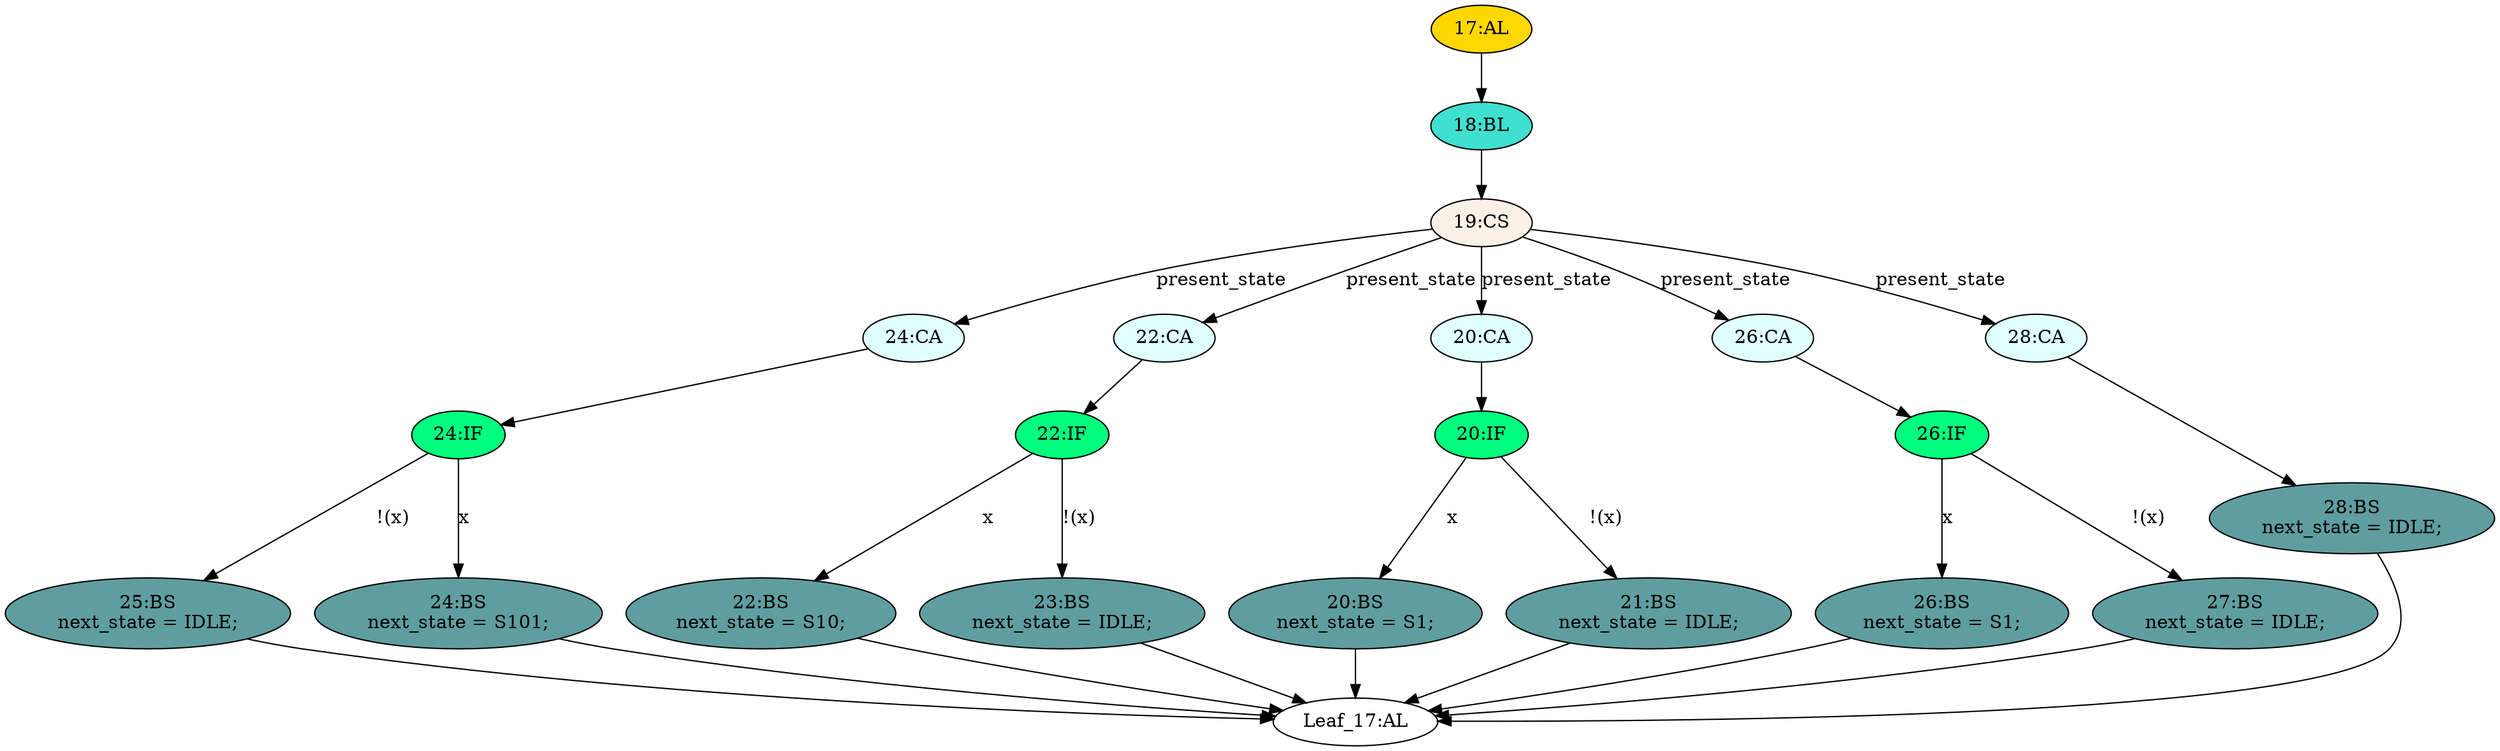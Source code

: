 strict digraph "" {
	node [label="\N"];
	"17:AL"	[ast="<pyverilog.vparser.ast.Always object at 0x7f18fdedf450>",
		clk_sens=False,
		fillcolor=gold,
		label="17:AL",
		sens="['present_state', 'x']",
		statements="[]",
		style=filled,
		typ=Always,
		use_var="['x', 'present_state']"];
	"18:BL"	[ast="<pyverilog.vparser.ast.Block object at 0x7f18fd7a4490>",
		fillcolor=turquoise,
		label="18:BL",
		statements="[]",
		style=filled,
		typ=Block];
	"17:AL" -> "18:BL"	[cond="[]",
		lineno=None];
	"24:CA"	[ast="<pyverilog.vparser.ast.Case object at 0x7f18fd7b4390>",
		fillcolor=lightcyan,
		label="24:CA",
		statements="[]",
		style=filled,
		typ=Case];
	"24:IF"	[ast="<pyverilog.vparser.ast.IfStatement object at 0x7f18fd7b4410>",
		fillcolor=springgreen,
		label="24:IF",
		statements="[]",
		style=filled,
		typ=IfStatement];
	"24:CA" -> "24:IF"	[cond="[]",
		lineno=None];
	"19:CS"	[ast="<pyverilog.vparser.ast.CaseStatement object at 0x7f18fd7a44d0>",
		fillcolor=linen,
		label="19:CS",
		statements="[]",
		style=filled,
		typ=CaseStatement];
	"18:BL" -> "19:CS"	[cond="[]",
		lineno=None];
	"25:BS"	[ast="<pyverilog.vparser.ast.BlockingSubstitution object at 0x7f18fd7b4450>",
		fillcolor=cadetblue,
		label="25:BS
next_state = IDLE;",
		statements="[<pyverilog.vparser.ast.BlockingSubstitution object at 0x7f18fd7b4450>]",
		style=filled,
		typ=BlockingSubstitution];
	"24:IF" -> "25:BS"	[cond="['x']",
		label="!(x)",
		lineno=24];
	"24:BS"	[ast="<pyverilog.vparser.ast.BlockingSubstitution object at 0x7f18fd7b4590>",
		fillcolor=cadetblue,
		label="24:BS
next_state = S101;",
		statements="[<pyverilog.vparser.ast.BlockingSubstitution object at 0x7f18fd7b4590>]",
		style=filled,
		typ=BlockingSubstitution];
	"24:IF" -> "24:BS"	[cond="['x']",
		label=x,
		lineno=24];
	"22:BS"	[ast="<pyverilog.vparser.ast.BlockingSubstitution object at 0x7f18fd7b4210>",
		fillcolor=cadetblue,
		label="22:BS
next_state = S10;",
		statements="[<pyverilog.vparser.ast.BlockingSubstitution object at 0x7f18fd7b4210>]",
		style=filled,
		typ=BlockingSubstitution];
	"Leaf_17:AL"	[def_var="['next_state']",
		label="Leaf_17:AL"];
	"22:BS" -> "Leaf_17:AL"	[cond="[]",
		lineno=None];
	"20:BS"	[ast="<pyverilog.vparser.ast.BlockingSubstitution object at 0x7f18fd7a4e50>",
		fillcolor=cadetblue,
		label="20:BS
next_state = S1;",
		statements="[<pyverilog.vparser.ast.BlockingSubstitution object at 0x7f18fd7a4e50>]",
		style=filled,
		typ=BlockingSubstitution];
	"20:BS" -> "Leaf_17:AL"	[cond="[]",
		lineno=None];
	"21:BS"	[ast="<pyverilog.vparser.ast.BlockingSubstitution object at 0x7f18fd7a4c90>",
		fillcolor=cadetblue,
		label="21:BS
next_state = IDLE;",
		statements="[<pyverilog.vparser.ast.BlockingSubstitution object at 0x7f18fd7a4c90>]",
		style=filled,
		typ=BlockingSubstitution];
	"21:BS" -> "Leaf_17:AL"	[cond="[]",
		lineno=None];
	"28:BS"	[ast="<pyverilog.vparser.ast.BlockingSubstitution object at 0x7f18fd7b4ad0>",
		fillcolor=cadetblue,
		label="28:BS
next_state = IDLE;",
		statements="[<pyverilog.vparser.ast.BlockingSubstitution object at 0x7f18fd7b4ad0>]",
		style=filled,
		typ=BlockingSubstitution];
	"28:BS" -> "Leaf_17:AL"	[cond="[]",
		lineno=None];
	"23:BS"	[ast="<pyverilog.vparser.ast.BlockingSubstitution object at 0x7f18fd7b40d0>",
		fillcolor=cadetblue,
		label="23:BS
next_state = IDLE;",
		statements="[<pyverilog.vparser.ast.BlockingSubstitution object at 0x7f18fd7b40d0>]",
		style=filled,
		typ=BlockingSubstitution];
	"23:BS" -> "Leaf_17:AL"	[cond="[]",
		lineno=None];
	"25:BS" -> "Leaf_17:AL"	[cond="[]",
		lineno=None];
	"20:IF"	[ast="<pyverilog.vparser.ast.IfStatement object at 0x7f18fd7a4c10>",
		fillcolor=springgreen,
		label="20:IF",
		statements="[]",
		style=filled,
		typ=IfStatement];
	"20:IF" -> "20:BS"	[cond="['x']",
		label=x,
		lineno=20];
	"20:IF" -> "21:BS"	[cond="['x']",
		label="!(x)",
		lineno=20];
	"26:BS"	[ast="<pyverilog.vparser.ast.BlockingSubstitution object at 0x7f18fd7b4910>",
		fillcolor=cadetblue,
		label="26:BS
next_state = S1;",
		statements="[<pyverilog.vparser.ast.BlockingSubstitution object at 0x7f18fd7b4910>]",
		style=filled,
		typ=BlockingSubstitution];
	"26:BS" -> "Leaf_17:AL"	[cond="[]",
		lineno=None];
	"22:CA"	[ast="<pyverilog.vparser.ast.Case object at 0x7f18fd7a4fd0>",
		fillcolor=lightcyan,
		label="22:CA",
		statements="[]",
		style=filled,
		typ=Case];
	"22:IF"	[ast="<pyverilog.vparser.ast.IfStatement object at 0x7f18fd7b4090>",
		fillcolor=springgreen,
		label="22:IF",
		statements="[]",
		style=filled,
		typ=IfStatement];
	"22:CA" -> "22:IF"	[cond="[]",
		lineno=None];
	"27:BS"	[ast="<pyverilog.vparser.ast.BlockingSubstitution object at 0x7f18fd7b47d0>",
		fillcolor=cadetblue,
		label="27:BS
next_state = IDLE;",
		statements="[<pyverilog.vparser.ast.BlockingSubstitution object at 0x7f18fd7b47d0>]",
		style=filled,
		typ=BlockingSubstitution];
	"27:BS" -> "Leaf_17:AL"	[cond="[]",
		lineno=None];
	"24:BS" -> "Leaf_17:AL"	[cond="[]",
		lineno=None];
	"20:CA"	[ast="<pyverilog.vparser.ast.Case object at 0x7f18fd7a4b90>",
		fillcolor=lightcyan,
		label="20:CA",
		statements="[]",
		style=filled,
		typ=Case];
	"20:CA" -> "20:IF"	[cond="[]",
		lineno=None];
	"26:IF"	[ast="<pyverilog.vparser.ast.IfStatement object at 0x7f18fd7b4790>",
		fillcolor=springgreen,
		label="26:IF",
		statements="[]",
		style=filled,
		typ=IfStatement];
	"26:IF" -> "26:BS"	[cond="['x']",
		label=x,
		lineno=26];
	"26:IF" -> "27:BS"	[cond="['x']",
		label="!(x)",
		lineno=26];
	"22:IF" -> "22:BS"	[cond="['x']",
		label=x,
		lineno=22];
	"22:IF" -> "23:BS"	[cond="['x']",
		label="!(x)",
		lineno=22];
	"26:CA"	[ast="<pyverilog.vparser.ast.Case object at 0x7f18fd7b4710>",
		fillcolor=lightcyan,
		label="26:CA",
		statements="[]",
		style=filled,
		typ=Case];
	"26:CA" -> "26:IF"	[cond="[]",
		lineno=None];
	"19:CS" -> "24:CA"	[cond="['present_state']",
		label=present_state,
		lineno=19];
	"19:CS" -> "22:CA"	[cond="['present_state']",
		label=present_state,
		lineno=19];
	"19:CS" -> "20:CA"	[cond="['present_state']",
		label=present_state,
		lineno=19];
	"19:CS" -> "26:CA"	[cond="['present_state']",
		label=present_state,
		lineno=19];
	"28:CA"	[ast="<pyverilog.vparser.ast.Case object at 0x7f18fd7b4a90>",
		fillcolor=lightcyan,
		label="28:CA",
		statements="[]",
		style=filled,
		typ=Case];
	"19:CS" -> "28:CA"	[cond="['present_state']",
		label=present_state,
		lineno=19];
	"28:CA" -> "28:BS"	[cond="[]",
		lineno=None];
}
